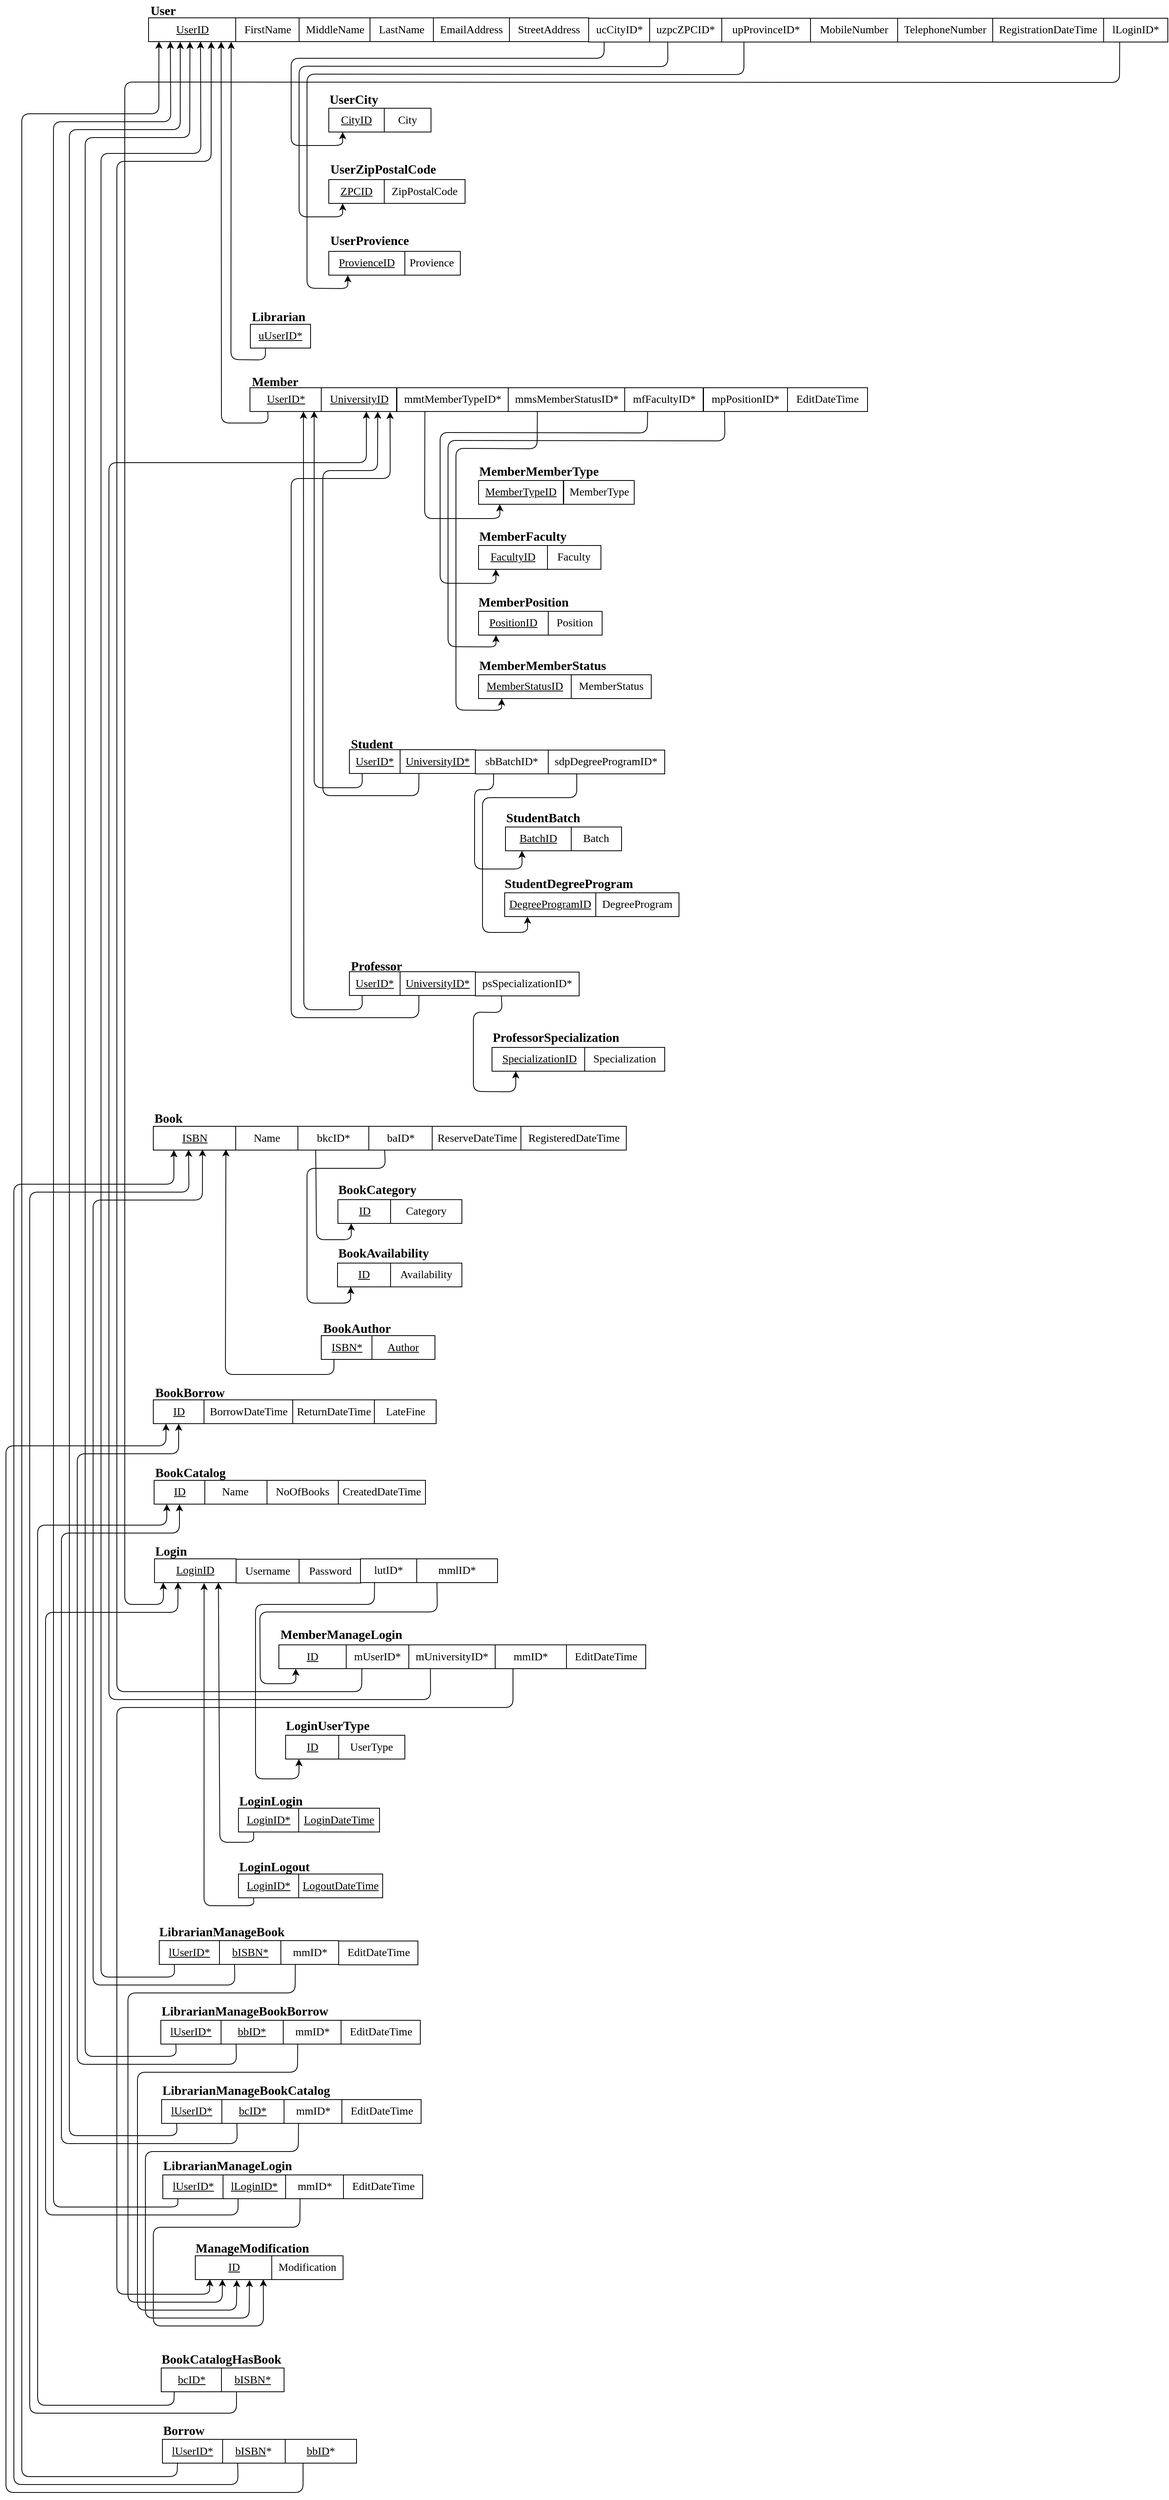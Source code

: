 <mxfile version="12.2.2" type="device" pages="1"><diagram id="SJPYlTRgL_fRr1sSaaFf" name="Page-1"><mxGraphModel dx="-694" dy="835" grid="1" gridSize="10" guides="1" tooltips="1" connect="1" arrows="1" fold="1" page="1" pageScale="1" pageWidth="1500" pageHeight="1600" math="0" shadow="0"><root><mxCell id="0"/><mxCell id="1" parent="0"/><mxCell id="oCSr1ZaQNHkoXHLplKRv-1" value="City" style="rounded=0;whiteSpace=wrap;html=1;fontSize=14;fontFamily=Times New Roman;" parent="1" vertex="1"><mxGeometry x="2014" y="164.5" width="59" height="30" as="geometry"/></mxCell><mxCell id="oCSr1ZaQNHkoXHLplKRv-2" value="&lt;font face=&quot;Times New Roman&quot;&gt;User&lt;/font&gt;" style="text;html=1;resizable=0;points=[];autosize=1;align=left;verticalAlign=top;spacingTop=-4;fontSize=16;fontStyle=1" parent="1" vertex="1"><mxGeometry x="1716.5" y="28.5" width="50" height="20" as="geometry"/></mxCell><mxCell id="oCSr1ZaQNHkoXHLplKRv-3" value="FirstName" style="rounded=0;whiteSpace=wrap;html=1;fontSize=14;fontFamily=Times New Roman;" parent="1" vertex="1"><mxGeometry x="1826.5" y="50.5" width="80" height="30" as="geometry"/></mxCell><mxCell id="oCSr1ZaQNHkoXHLplKRv-4" value="MiddleName" style="rounded=0;whiteSpace=wrap;html=1;fontSize=14;fontFamily=Times New Roman;" parent="1" vertex="1"><mxGeometry x="1906.5" y="50.5" width="90" height="30" as="geometry"/></mxCell><mxCell id="oCSr1ZaQNHkoXHLplKRv-5" value="LastName" style="rounded=0;whiteSpace=wrap;html=1;fontSize=14;fontFamily=Times New Roman;" parent="1" vertex="1"><mxGeometry x="1996" y="50.5" width="80" height="30" as="geometry"/></mxCell><mxCell id="oCSr1ZaQNHkoXHLplKRv-6" value="EmailAddress" style="rounded=0;whiteSpace=wrap;html=1;fontSize=14;fontFamily=Times New Roman;" parent="1" vertex="1"><mxGeometry x="2076" y="50.5" width="96" height="30" as="geometry"/></mxCell><mxCell id="oCSr1ZaQNHkoXHLplKRv-7" value="MobileNumber" style="rounded=0;whiteSpace=wrap;html=1;fontSize=14;fontFamily=Times New Roman;" parent="1" vertex="1"><mxGeometry x="2552" y="51" width="110" height="30" as="geometry"/></mxCell><mxCell id="oCSr1ZaQNHkoXHLplKRv-8" value="UserID" style="rounded=0;whiteSpace=wrap;html=1;fontSize=14;fontFamily=Times New Roman;fontStyle=4" parent="1" vertex="1"><mxGeometry x="1716.5" y="50.5" width="110" height="30" as="geometry"/></mxCell><mxCell id="oCSr1ZaQNHkoXHLplKRv-9" value="TelephoneNumber" style="rounded=0;whiteSpace=wrap;html=1;fontSize=14;fontFamily=Times New Roman;" parent="1" vertex="1"><mxGeometry x="2662" y="51" width="120" height="30" as="geometry"/></mxCell><mxCell id="oCSr1ZaQNHkoXHLplKRv-10" value="StreetAddress" style="rounded=0;whiteSpace=wrap;html=1;fontSize=14;fontFamily=Times New Roman;" parent="1" vertex="1"><mxGeometry x="2172" y="50.5" width="100" height="30" as="geometry"/></mxCell><mxCell id="oCSr1ZaQNHkoXHLplKRv-11" value="ucCityID*" style="rounded=0;whiteSpace=wrap;html=1;fontSize=14;fontFamily=Times New Roman;" parent="1" vertex="1"><mxGeometry x="2272" y="51" width="78" height="30" as="geometry"/></mxCell><mxCell id="oCSr1ZaQNHkoXHLplKRv-12" value="upProvinceID*" style="rounded=0;whiteSpace=wrap;html=1;fontSize=14;fontFamily=Times New Roman;" parent="1" vertex="1"><mxGeometry x="2440" y="51" width="112" height="30" as="geometry"/></mxCell><mxCell id="oCSr1ZaQNHkoXHLplKRv-13" value="uzpcZPCID*" style="rounded=0;whiteSpace=wrap;html=1;fontSize=14;fontFamily=Times New Roman;" parent="1" vertex="1"><mxGeometry x="2349" y="51" width="91" height="30" as="geometry"/></mxCell><mxCell id="oCSr1ZaQNHkoXHLplKRv-14" value="RegistrationDateTime" style="rounded=0;whiteSpace=wrap;html=1;fontSize=14;fontFamily=Times New Roman;" parent="1" vertex="1"><mxGeometry x="2782" y="51" width="140" height="30" as="geometry"/></mxCell><mxCell id="oCSr1ZaQNHkoXHLplKRv-15" value="lLoginID*" style="rounded=0;whiteSpace=wrap;html=1;fontSize=14;fontFamily=Times New Roman;" parent="1" vertex="1"><mxGeometry x="2922" y="51" width="81" height="30" as="geometry"/></mxCell><mxCell id="oCSr1ZaQNHkoXHLplKRv-16" value="&lt;font face=&quot;Times New Roman&quot;&gt;UserCity&lt;/font&gt;" style="text;html=1;resizable=0;points=[];autosize=1;align=left;verticalAlign=top;spacingTop=-4;fontSize=16;fontStyle=1" parent="1" vertex="1"><mxGeometry x="1942.5" y="140.5" width="70" height="20" as="geometry"/></mxCell><mxCell id="oCSr1ZaQNHkoXHLplKRv-17" value="CityID" style="rounded=0;whiteSpace=wrap;html=1;fontSize=14;fontFamily=Times New Roman;fontStyle=4" parent="1" vertex="1"><mxGeometry x="1944" y="164.5" width="70" height="30" as="geometry"/></mxCell><mxCell id="oCSr1ZaQNHkoXHLplKRv-18" value="Provience" style="rounded=0;whiteSpace=wrap;html=1;fontSize=14;fontFamily=Times New Roman;" parent="1" vertex="1"><mxGeometry x="2038" y="345" width="72" height="30" as="geometry"/></mxCell><mxCell id="oCSr1ZaQNHkoXHLplKRv-19" value="&lt;font face=&quot;Times New Roman&quot;&gt;UserProvience&lt;/font&gt;" style="text;html=1;resizable=0;points=[];autosize=1;align=left;verticalAlign=top;spacingTop=-4;fontSize=16;fontStyle=1" parent="1" vertex="1"><mxGeometry x="1944" y="318.5" width="110" height="20" as="geometry"/></mxCell><mxCell id="oCSr1ZaQNHkoXHLplKRv-20" value="ProvienceID" style="rounded=0;whiteSpace=wrap;html=1;fontSize=14;fontFamily=Times New Roman;fontStyle=4" parent="1" vertex="1"><mxGeometry x="1944" y="345" width="96" height="30" as="geometry"/></mxCell><mxCell id="oCSr1ZaQNHkoXHLplKRv-21" value="ZipPostalCode" style="rounded=0;whiteSpace=wrap;html=1;fontSize=14;fontFamily=Times New Roman;" parent="1" vertex="1"><mxGeometry x="2014" y="254.5" width="102" height="30" as="geometry"/></mxCell><mxCell id="oCSr1ZaQNHkoXHLplKRv-22" value="&lt;font face=&quot;Times New Roman&quot;&gt;UserZipPostalCode&lt;/font&gt;" style="text;html=1;resizable=0;points=[];autosize=1;align=left;verticalAlign=top;spacingTop=-4;fontSize=16;fontStyle=1" parent="1" vertex="1"><mxGeometry x="1944" y="228.5" width="140" height="20" as="geometry"/></mxCell><mxCell id="oCSr1ZaQNHkoXHLplKRv-23" value="ZPCID" style="rounded=0;whiteSpace=wrap;html=1;fontSize=14;fontFamily=Times New Roman;fontStyle=4" parent="1" vertex="1"><mxGeometry x="1944" y="254.5" width="70" height="30" as="geometry"/></mxCell><mxCell id="oCSr1ZaQNHkoXHLplKRv-24" value="" style="endArrow=classic;html=1;entryX=0.25;entryY=1;entryDx=0;entryDy=0;exitX=0.25;exitY=1;exitDx=0;exitDy=0;" parent="1" source="oCSr1ZaQNHkoXHLplKRv-11" target="oCSr1ZaQNHkoXHLplKRv-17" edge="1"><mxGeometry width="50" height="50" relative="1" as="geometry"><mxPoint x="2126.5" y="197.5" as="sourcePoint"/><mxPoint x="2176.5" y="147.5" as="targetPoint"/><Array as="points"><mxPoint x="2291.5" y="101.5"/><mxPoint x="1896.5" y="101.5"/><mxPoint x="1896.5" y="211.5"/><mxPoint x="1961.5" y="211.5"/></Array></mxGeometry></mxCell><mxCell id="oCSr1ZaQNHkoXHLplKRv-25" value="" style="endArrow=classic;html=1;entryX=0.25;entryY=1;entryDx=0;entryDy=0;exitX=0.25;exitY=1;exitDx=0;exitDy=0;" parent="1" source="oCSr1ZaQNHkoXHLplKRv-13" target="oCSr1ZaQNHkoXHLplKRv-23" edge="1"><mxGeometry width="50" height="50" relative="1" as="geometry"><mxPoint x="1756.5" y="227.5" as="sourcePoint"/><mxPoint x="1806.5" y="177.5" as="targetPoint"/><Array as="points"><mxPoint x="2372" y="112"/><mxPoint x="1906.5" y="111.5"/><mxPoint x="1906.5" y="301.5"/><mxPoint x="1961.5" y="301.5"/></Array></mxGeometry></mxCell><mxCell id="oCSr1ZaQNHkoXHLplKRv-26" value="" style="endArrow=classic;html=1;entryX=0.25;entryY=1;entryDx=0;entryDy=0;exitX=0.25;exitY=1;exitDx=0;exitDy=0;" parent="1" source="oCSr1ZaQNHkoXHLplKRv-12" target="oCSr1ZaQNHkoXHLplKRv-20" edge="1"><mxGeometry width="50" height="50" relative="1" as="geometry"><mxPoint x="1686.5" y="297.5" as="sourcePoint"/><mxPoint x="1736.5" y="247.5" as="targetPoint"/><Array as="points"><mxPoint x="2468" y="122"/><mxPoint x="1916.5" y="121.5"/><mxPoint x="1916.5" y="391.5"/><mxPoint x="1968" y="392"/></Array></mxGeometry></mxCell><mxCell id="oCSr1ZaQNHkoXHLplKRv-27" value="&lt;font face=&quot;Times New Roman&quot;&gt;Member&lt;/font&gt;" style="text;html=1;resizable=0;points=[];autosize=1;align=left;verticalAlign=top;spacingTop=-4;fontSize=16;fontStyle=1" parent="1" vertex="1"><mxGeometry x="1844.5" y="497" width="70" height="20" as="geometry"/></mxCell><mxCell id="oCSr1ZaQNHkoXHLplKRv-28" value="UniversityID" style="rounded=0;whiteSpace=wrap;html=1;fontSize=14;fontFamily=Times New Roman;fontStyle=4" parent="1" vertex="1"><mxGeometry x="1934.5" y="517" width="95" height="30" as="geometry"/></mxCell><mxCell id="oCSr1ZaQNHkoXHLplKRv-29" value="mfFacultyID*" style="rounded=0;whiteSpace=wrap;html=1;fontSize=14;fontFamily=Times New Roman;" parent="1" vertex="1"><mxGeometry x="2317.5" y="517" width="99" height="30" as="geometry"/></mxCell><mxCell id="oCSr1ZaQNHkoXHLplKRv-30" value="mmtMemberTypeID*" style="rounded=0;whiteSpace=wrap;html=1;fontSize=14;fontFamily=Times New Roman;" parent="1" vertex="1"><mxGeometry x="2030" y="517" width="141" height="30" as="geometry"/></mxCell><mxCell id="oCSr1ZaQNHkoXHLplKRv-31" value="mpPositionID*" style="rounded=0;whiteSpace=wrap;html=1;fontSize=14;fontFamily=Times New Roman;" parent="1" vertex="1"><mxGeometry x="2417" y="517" width="106" height="30" as="geometry"/></mxCell><mxCell id="oCSr1ZaQNHkoXHLplKRv-32" value="mmsMemberStatusID*" style="rounded=0;whiteSpace=wrap;html=1;fontSize=14;fontFamily=Times New Roman;" parent="1" vertex="1"><mxGeometry x="2170.5" y="517" width="147" height="30" as="geometry"/></mxCell><mxCell id="oCSr1ZaQNHkoXHLplKRv-33" value="EditDateTime" style="rounded=0;whiteSpace=wrap;html=1;fontSize=14;fontFamily=Times New Roman;" parent="1" vertex="1"><mxGeometry x="2523" y="517" width="101" height="30" as="geometry"/></mxCell><mxCell id="oCSr1ZaQNHkoXHLplKRv-34" value="UserID*" style="rounded=0;whiteSpace=wrap;html=1;fontSize=14;fontFamily=Times New Roman;fontStyle=4" parent="1" vertex="1"><mxGeometry x="1844.5" y="517" width="90" height="30" as="geometry"/></mxCell><mxCell id="oCSr1ZaQNHkoXHLplKRv-35" value="Faculty" style="rounded=0;whiteSpace=wrap;html=1;fontSize=14;fontFamily=Times New Roman;" parent="1" vertex="1"><mxGeometry x="2218.5" y="716" width="69" height="30" as="geometry"/></mxCell><mxCell id="oCSr1ZaQNHkoXHLplKRv-36" value="Position" style="rounded=0;whiteSpace=wrap;html=1;fontSize=14;fontFamily=Times New Roman;" parent="1" vertex="1"><mxGeometry x="2220" y="799" width="69" height="30" as="geometry"/></mxCell><mxCell id="oCSr1ZaQNHkoXHLplKRv-37" value="MemberStatus" style="rounded=0;whiteSpace=wrap;html=1;fontSize=14;fontFamily=Times New Roman;" parent="1" vertex="1"><mxGeometry x="2250" y="879" width="101" height="30" as="geometry"/></mxCell><mxCell id="oCSr1ZaQNHkoXHLplKRv-38" value="&lt;font face=&quot;Times New Roman&quot;&gt;MemberMemberType&lt;/font&gt;" style="text;html=1;resizable=0;points=[];autosize=1;align=left;verticalAlign=top;spacingTop=-4;fontSize=16;fontStyle=1" parent="1" vertex="1"><mxGeometry x="2131.5" y="609.5" width="160" height="20" as="geometry"/></mxCell><mxCell id="oCSr1ZaQNHkoXHLplKRv-39" value="MemberTypeID" style="rounded=0;whiteSpace=wrap;html=1;fontSize=14;fontFamily=Times New Roman;fontStyle=4" parent="1" vertex="1"><mxGeometry x="2133" y="634" width="107" height="30" as="geometry"/></mxCell><mxCell id="oCSr1ZaQNHkoXHLplKRv-40" value="MemberType" style="rounded=0;whiteSpace=wrap;html=1;fontSize=14;fontFamily=Times New Roman;" parent="1" vertex="1"><mxGeometry x="2240.5" y="634" width="89" height="30" as="geometry"/></mxCell><mxCell id="oCSr1ZaQNHkoXHLplKRv-41" value="&lt;font face=&quot;Times New Roman&quot;&gt;MemberFaculty&lt;/font&gt;" style="text;html=1;resizable=0;points=[];autosize=1;align=left;verticalAlign=top;spacingTop=-4;fontSize=16;fontStyle=1" parent="1" vertex="1"><mxGeometry x="2131.5" y="691.5" width="120" height="20" as="geometry"/></mxCell><mxCell id="oCSr1ZaQNHkoXHLplKRv-42" value="FacultyID" style="rounded=0;whiteSpace=wrap;html=1;fontSize=14;fontFamily=Times New Roman;fontStyle=4" parent="1" vertex="1"><mxGeometry x="2133" y="716" width="87" height="30" as="geometry"/></mxCell><mxCell id="oCSr1ZaQNHkoXHLplKRv-43" value="&lt;font face=&quot;Times New Roman&quot;&gt;MemberPosition&lt;/font&gt;" style="text;html=1;resizable=0;points=[];autosize=1;align=left;verticalAlign=top;spacingTop=-4;fontSize=16;fontStyle=1" parent="1" vertex="1"><mxGeometry x="2131" y="774.5" width="120" height="20" as="geometry"/></mxCell><mxCell id="oCSr1ZaQNHkoXHLplKRv-44" value="PositionID" style="rounded=0;whiteSpace=wrap;html=1;fontSize=14;fontFamily=Times New Roman;fontStyle=4" parent="1" vertex="1"><mxGeometry x="2133" y="799" width="88" height="30" as="geometry"/></mxCell><mxCell id="oCSr1ZaQNHkoXHLplKRv-45" value="&lt;font face=&quot;Times New Roman&quot;&gt;MemberMemberStatus&lt;/font&gt;" style="text;html=1;resizable=0;points=[];autosize=1;align=left;verticalAlign=top;spacingTop=-4;fontSize=16;fontStyle=1" parent="1" vertex="1"><mxGeometry x="2131.5" y="854.5" width="160" height="20" as="geometry"/></mxCell><mxCell id="oCSr1ZaQNHkoXHLplKRv-46" value="MemberStatusID" style="rounded=0;whiteSpace=wrap;html=1;fontSize=14;fontFamily=Times New Roman;fontStyle=4" parent="1" vertex="1"><mxGeometry x="2133" y="879" width="117" height="30" as="geometry"/></mxCell><mxCell id="oCSr1ZaQNHkoXHLplKRv-47" value="" style="endArrow=classic;html=1;entryX=0.25;entryY=1;entryDx=0;entryDy=0;exitX=0.25;exitY=1;exitDx=0;exitDy=0;" parent="1" source="oCSr1ZaQNHkoXHLplKRv-30" target="oCSr1ZaQNHkoXHLplKRv-39" edge="1"><mxGeometry width="50" height="50" relative="1" as="geometry"><mxPoint x="1854.5" y="663" as="sourcePoint"/><mxPoint x="1904.5" y="613" as="targetPoint"/><Array as="points"><mxPoint x="2065" y="682"/><mxPoint x="2160" y="682"/></Array></mxGeometry></mxCell><mxCell id="oCSr1ZaQNHkoXHLplKRv-48" value="" style="endArrow=classic;html=1;entryX=0.25;entryY=1;entryDx=0;entryDy=0;exitX=0.292;exitY=0.991;exitDx=0;exitDy=0;exitPerimeter=0;" parent="1" source="oCSr1ZaQNHkoXHLplKRv-29" target="oCSr1ZaQNHkoXHLplKRv-42" edge="1"><mxGeometry width="50" height="50" relative="1" as="geometry"><mxPoint x="1774.5" y="683" as="sourcePoint"/><mxPoint x="1824.5" y="633" as="targetPoint"/><Array as="points"><mxPoint x="2346" y="574"/><mxPoint x="2084.5" y="573.5"/><mxPoint x="2084.5" y="763.5"/><mxPoint x="2155" y="764"/></Array></mxGeometry></mxCell><mxCell id="oCSr1ZaQNHkoXHLplKRv-49" value="" style="endArrow=classic;html=1;entryX=0.25;entryY=1;entryDx=0;entryDy=0;exitX=0.25;exitY=1;exitDx=0;exitDy=0;" parent="1" source="oCSr1ZaQNHkoXHLplKRv-32" target="oCSr1ZaQNHkoXHLplKRv-46" edge="1"><mxGeometry width="50" height="50" relative="1" as="geometry"><mxPoint x="1784.5" y="893" as="sourcePoint"/><mxPoint x="1834.5" y="843" as="targetPoint"/><Array as="points"><mxPoint x="2207" y="594"/><mxPoint x="2104.5" y="593.5"/><mxPoint x="2104.5" y="923.5"/><mxPoint x="2162" y="924"/></Array></mxGeometry></mxCell><mxCell id="oCSr1ZaQNHkoXHLplKRv-50" value="" style="endArrow=classic;html=1;entryX=0.25;entryY=1;entryDx=0;entryDy=0;exitX=0.25;exitY=1;exitDx=0;exitDy=0;" parent="1" source="oCSr1ZaQNHkoXHLplKRv-31" target="oCSr1ZaQNHkoXHLplKRv-44" edge="1"><mxGeometry width="50" height="50" relative="1" as="geometry"><mxPoint x="1844.5" y="853" as="sourcePoint"/><mxPoint x="1894.5" y="803" as="targetPoint"/><Array as="points"><mxPoint x="2444" y="584"/><mxPoint x="2094.5" y="583.5"/><mxPoint x="2094.5" y="843.5"/><mxPoint x="2155" y="844"/></Array></mxGeometry></mxCell><mxCell id="oCSr1ZaQNHkoXHLplKRv-51" value="&lt;font face=&quot;Times New Roman&quot;&gt;Student&lt;/font&gt;" style="text;html=1;resizable=0;points=[];autosize=1;align=left;verticalAlign=top;spacingTop=-4;fontSize=16;fontStyle=1" parent="1" vertex="1"><mxGeometry x="1970" y="953.5" width="60" height="20" as="geometry"/></mxCell><mxCell id="oCSr1ZaQNHkoXHLplKRv-52" value="UniversityID*" style="rounded=0;whiteSpace=wrap;html=1;fontSize=14;fontFamily=Times New Roman;fontStyle=4" parent="1" vertex="1"><mxGeometry x="2034" y="973.5" width="95" height="30" as="geometry"/></mxCell><mxCell id="oCSr1ZaQNHkoXHLplKRv-53" value="sdpDegreeProgramID*" style="rounded=0;whiteSpace=wrap;html=1;fontSize=14;fontFamily=Times New Roman;" parent="1" vertex="1"><mxGeometry x="2220" y="974" width="148" height="30" as="geometry"/></mxCell><mxCell id="oCSr1ZaQNHkoXHLplKRv-54" value="sbBatchID*" style="rounded=0;whiteSpace=wrap;html=1;fontSize=14;fontFamily=Times New Roman;" parent="1" vertex="1"><mxGeometry x="2129" y="974" width="92" height="30" as="geometry"/></mxCell><mxCell id="oCSr1ZaQNHkoXHLplKRv-55" value="UserID*" style="rounded=0;whiteSpace=wrap;html=1;fontSize=14;fontFamily=Times New Roman;fontStyle=4" parent="1" vertex="1"><mxGeometry x="1970" y="973.5" width="64" height="30" as="geometry"/></mxCell><mxCell id="oCSr1ZaQNHkoXHLplKRv-56" value="&lt;font face=&quot;Times New Roman&quot;&gt;Professor&lt;/font&gt;" style="text;html=1;resizable=0;points=[];autosize=1;align=left;verticalAlign=top;spacingTop=-4;fontSize=16;fontStyle=1" parent="1" vertex="1"><mxGeometry x="1970" y="1233.5" width="80" height="20" as="geometry"/></mxCell><mxCell id="oCSr1ZaQNHkoXHLplKRv-57" value="UniversityID*" style="rounded=0;whiteSpace=wrap;html=1;fontSize=14;fontFamily=Times New Roman;fontStyle=4" parent="1" vertex="1"><mxGeometry x="2034" y="1253.5" width="95" height="30" as="geometry"/></mxCell><mxCell id="oCSr1ZaQNHkoXHLplKRv-58" value="psSpecializationID*" style="rounded=0;whiteSpace=wrap;html=1;fontSize=14;fontFamily=Times New Roman;" parent="1" vertex="1"><mxGeometry x="2129" y="1254" width="131" height="30" as="geometry"/></mxCell><mxCell id="oCSr1ZaQNHkoXHLplKRv-59" value="UserID*" style="rounded=0;whiteSpace=wrap;html=1;fontSize=14;fontFamily=Times New Roman;fontStyle=4" parent="1" vertex="1"><mxGeometry x="1970" y="1253.5" width="64" height="30" as="geometry"/></mxCell><mxCell id="oCSr1ZaQNHkoXHLplKRv-60" value="Batch" style="rounded=0;whiteSpace=wrap;html=1;fontSize=14;fontFamily=Times New Roman;" parent="1" vertex="1"><mxGeometry x="2248.5" y="1071" width="65" height="30" as="geometry"/></mxCell><mxCell id="oCSr1ZaQNHkoXHLplKRv-61" value="&lt;font face=&quot;Times New Roman&quot;&gt;StudentBatch&lt;/font&gt;" style="text;html=1;resizable=0;points=[];autosize=1;align=left;verticalAlign=top;spacingTop=-4;fontSize=16;fontStyle=1" parent="1" vertex="1"><mxGeometry x="2165.5" y="1046.5" width="100" height="20" as="geometry"/></mxCell><mxCell id="oCSr1ZaQNHkoXHLplKRv-62" value="BatchID" style="rounded=0;whiteSpace=wrap;html=1;fontSize=14;fontFamily=Times New Roman;fontStyle=4" parent="1" vertex="1"><mxGeometry x="2167" y="1071" width="83" height="30" as="geometry"/></mxCell><mxCell id="oCSr1ZaQNHkoXHLplKRv-63" value="DegreeProgram" style="rounded=0;whiteSpace=wrap;html=1;fontSize=14;fontFamily=Times New Roman;" parent="1" vertex="1"><mxGeometry x="2281" y="1154" width="105" height="30" as="geometry"/></mxCell><mxCell id="oCSr1ZaQNHkoXHLplKRv-64" value="&lt;font face=&quot;Times New Roman&quot;&gt;StudentDegreeProgram&lt;/font&gt;" style="text;html=1;resizable=0;points=[];autosize=1;align=left;verticalAlign=top;spacingTop=-4;fontSize=16;fontStyle=1" parent="1" vertex="1"><mxGeometry x="2164" y="1129.5" width="170" height="20" as="geometry"/></mxCell><mxCell id="oCSr1ZaQNHkoXHLplKRv-65" value="DegreeProgramID" style="rounded=0;whiteSpace=wrap;html=1;fontSize=14;fontFamily=Times New Roman;fontStyle=4" parent="1" vertex="1"><mxGeometry x="2166" y="1154" width="115" height="30" as="geometry"/></mxCell><mxCell id="oCSr1ZaQNHkoXHLplKRv-66" value="" style="endArrow=classic;html=1;entryX=0.25;entryY=1;entryDx=0;entryDy=0;exitX=0.25;exitY=1;exitDx=0;exitDy=0;" parent="1" source="oCSr1ZaQNHkoXHLplKRv-54" target="oCSr1ZaQNHkoXHLplKRv-62" edge="1"><mxGeometry width="50" height="50" relative="1" as="geometry"><mxPoint x="1794.5" y="1064" as="sourcePoint"/><mxPoint x="1844.5" y="1014" as="targetPoint"/><Array as="points"><mxPoint x="2152" y="1024"/><mxPoint x="2128" y="1024"/><mxPoint x="2128" y="1124"/><mxPoint x="2188" y="1124"/></Array></mxGeometry></mxCell><mxCell id="oCSr1ZaQNHkoXHLplKRv-67" value="" style="endArrow=classic;html=1;entryX=0.25;entryY=1;entryDx=0;entryDy=0;exitX=0.25;exitY=1;exitDx=0;exitDy=0;" parent="1" source="oCSr1ZaQNHkoXHLplKRv-53" target="oCSr1ZaQNHkoXHLplKRv-65" edge="1"><mxGeometry width="50" height="50" relative="1" as="geometry"><mxPoint x="1844.5" y="1194" as="sourcePoint"/><mxPoint x="1894.5" y="1144" as="targetPoint"/><Array as="points"><mxPoint x="2257" y="1034"/><mxPoint x="2138" y="1034"/><mxPoint x="2138" y="1204"/><mxPoint x="2195" y="1204"/></Array></mxGeometry></mxCell><mxCell id="oCSr1ZaQNHkoXHLplKRv-68" value="&lt;font face=&quot;Times New Roman&quot;&gt;ProfessorSpecialization&lt;/font&gt;" style="text;html=1;resizable=0;points=[];autosize=1;align=left;verticalAlign=top;spacingTop=-4;fontSize=16;fontStyle=1" parent="1" vertex="1"><mxGeometry x="2148.5" y="1323.5" width="170" height="20" as="geometry"/></mxCell><mxCell id="oCSr1ZaQNHkoXHLplKRv-69" value="SpecializationID" style="rounded=0;whiteSpace=wrap;html=1;fontSize=14;fontFamily=Times New Roman;fontStyle=4" parent="1" vertex="1"><mxGeometry x="2150" y="1349" width="120" height="30" as="geometry"/></mxCell><mxCell id="oCSr1ZaQNHkoXHLplKRv-70" value="Specialization" style="rounded=0;whiteSpace=wrap;html=1;fontSize=14;fontFamily=Times New Roman;" parent="1" vertex="1"><mxGeometry x="2267" y="1349" width="101" height="30" as="geometry"/></mxCell><mxCell id="oCSr1ZaQNHkoXHLplKRv-71" value="" style="endArrow=classic;html=1;entryX=0.25;entryY=1;entryDx=0;entryDy=0;exitX=0.25;exitY=1;exitDx=0;exitDy=0;" parent="1" source="oCSr1ZaQNHkoXHLplKRv-58" target="oCSr1ZaQNHkoXHLplKRv-69" edge="1"><mxGeometry width="50" height="50" relative="1" as="geometry"><mxPoint x="1834.5" y="1444" as="sourcePoint"/><mxPoint x="1884.5" y="1394" as="targetPoint"/><Array as="points"><mxPoint x="2163" y="1305"/><mxPoint x="2126.5" y="1304.5"/><mxPoint x="2126.5" y="1404.5"/><mxPoint x="2180" y="1405"/></Array></mxGeometry></mxCell><mxCell id="oCSr1ZaQNHkoXHLplKRv-79" value="UserType" style="rounded=0;whiteSpace=wrap;html=1;fontSize=14;fontFamily=Times New Roman;" parent="1" vertex="1"><mxGeometry x="1956" y="2216.5" width="84" height="30" as="geometry"/></mxCell><mxCell id="oCSr1ZaQNHkoXHLplKRv-80" value="&lt;font face=&quot;Times New Roman&quot;&gt;LoginUserType&lt;/font&gt;" style="text;html=1;resizable=0;points=[];autosize=1;align=left;verticalAlign=top;spacingTop=-4;fontSize=16;fontStyle=1" parent="1" vertex="1"><mxGeometry x="1888" y="2191.5" width="120" height="20" as="geometry"/></mxCell><mxCell id="oCSr1ZaQNHkoXHLplKRv-81" value="ID" style="rounded=0;whiteSpace=wrap;html=1;fontSize=14;fontFamily=Times New Roman;fontStyle=4" parent="1" vertex="1"><mxGeometry x="1889.5" y="2216.5" width="67" height="30" as="geometry"/></mxCell><mxCell id="oCSr1ZaQNHkoXHLplKRv-82" value="" style="endArrow=classic;html=1;entryX=0.25;entryY=1;entryDx=0;entryDy=0;exitX=0.25;exitY=1;exitDx=0;exitDy=0;" parent="1" source="oCSr1ZaQNHkoXHLplKRv-132" target="oCSr1ZaQNHkoXHLplKRv-81" edge="1"><mxGeometry width="50" height="50" relative="1" as="geometry"><mxPoint x="1973.25" y="2207" as="sourcePoint"/><mxPoint x="1646.5" y="2245" as="targetPoint"/><Array as="points"><mxPoint x="2001.5" y="2051.5"/><mxPoint x="1851.5" y="2051.5"/><mxPoint x="1851.5" y="2271.5"/><mxPoint x="1906.5" y="2271.5"/></Array></mxGeometry></mxCell><mxCell id="oCSr1ZaQNHkoXHLplKRv-83" value="&lt;font face=&quot;Times New Roman&quot;&gt;LibrarianManageBook&lt;/font&gt;" style="text;html=1;resizable=0;points=[];autosize=1;align=left;verticalAlign=top;spacingTop=-4;fontSize=16;fontStyle=1" parent="1" vertex="1"><mxGeometry x="1727.5" y="2451.5" width="160" height="20" as="geometry"/></mxCell><mxCell id="oCSr1ZaQNHkoXHLplKRv-84" value="&lt;u&gt;bISBN*&lt;/u&gt;" style="rounded=0;whiteSpace=wrap;html=1;fontSize=14;fontFamily=Times New Roman;" parent="1" vertex="1"><mxGeometry x="1805" y="2475.5" width="80" height="30" as="geometry"/></mxCell><mxCell id="oCSr1ZaQNHkoXHLplKRv-85" value="lUserID*" style="rounded=0;whiteSpace=wrap;html=1;fontSize=14;fontFamily=Times New Roman;fontStyle=4" parent="1" vertex="1"><mxGeometry x="1730" y="2475.5" width="76" height="30" as="geometry"/></mxCell><mxCell id="oCSr1ZaQNHkoXHLplKRv-86" value="EditDateTime" style="rounded=0;whiteSpace=wrap;html=1;fontSize=14;fontFamily=Times New Roman;" parent="1" vertex="1"><mxGeometry x="1956.5" y="2476" width="100" height="30" as="geometry"/></mxCell><mxCell id="oCSr1ZaQNHkoXHLplKRv-87" value="&lt;font face=&quot;Times New Roman&quot;&gt;LibrarianManageBookBorrow&lt;/font&gt;" style="text;html=1;resizable=0;points=[];autosize=1;align=left;verticalAlign=top;spacingTop=-4;fontSize=16;fontStyle=1" parent="1" vertex="1"><mxGeometry x="1730.5" y="2552" width="210" height="20" as="geometry"/></mxCell><mxCell id="oCSr1ZaQNHkoXHLplKRv-88" value="&lt;u&gt;bbID*&lt;/u&gt;" style="rounded=0;whiteSpace=wrap;html=1;fontSize=14;fontFamily=Times New Roman;" parent="1" vertex="1"><mxGeometry x="1807" y="2576" width="80" height="30" as="geometry"/></mxCell><mxCell id="oCSr1ZaQNHkoXHLplKRv-89" value="lUserID*" style="rounded=0;whiteSpace=wrap;html=1;fontSize=14;fontFamily=Times New Roman;fontStyle=4" parent="1" vertex="1"><mxGeometry x="1732" y="2576" width="76" height="30" as="geometry"/></mxCell><mxCell id="oCSr1ZaQNHkoXHLplKRv-90" value="EditDateTime" style="rounded=0;whiteSpace=wrap;html=1;fontSize=14;fontFamily=Times New Roman;" parent="1" vertex="1"><mxGeometry x="1959.5" y="2576" width="100" height="30" as="geometry"/></mxCell><mxCell id="oCSr1ZaQNHkoXHLplKRv-91" value="&lt;font face=&quot;Times New Roman&quot;&gt;LibrarianManageBookCatalog&lt;/font&gt;" style="text;html=1;resizable=0;points=[];autosize=1;align=left;verticalAlign=top;spacingTop=-4;fontSize=16;fontStyle=1" parent="1" vertex="1"><mxGeometry x="1731.5" y="2652" width="210" height="20" as="geometry"/></mxCell><mxCell id="oCSr1ZaQNHkoXHLplKRv-92" value="&lt;u&gt;bcID*&lt;/u&gt;" style="rounded=0;whiteSpace=wrap;html=1;fontSize=14;fontFamily=Times New Roman;" parent="1" vertex="1"><mxGeometry x="1808" y="2676" width="80" height="30" as="geometry"/></mxCell><mxCell id="oCSr1ZaQNHkoXHLplKRv-93" value="lUserID*" style="rounded=0;whiteSpace=wrap;html=1;fontSize=14;fontFamily=Times New Roman;fontStyle=4" parent="1" vertex="1"><mxGeometry x="1733" y="2676" width="76" height="30" as="geometry"/></mxCell><mxCell id="oCSr1ZaQNHkoXHLplKRv-94" value="EditDateTime" style="rounded=0;whiteSpace=wrap;html=1;fontSize=14;fontFamily=Times New Roman;" parent="1" vertex="1"><mxGeometry x="1960.5" y="2676" width="100" height="30" as="geometry"/></mxCell><mxCell id="oCSr1ZaQNHkoXHLplKRv-95" value="&lt;font face=&quot;Times New Roman&quot;&gt;LibrarianManageLogin&lt;/font&gt;" style="text;html=1;resizable=0;points=[];autosize=1;align=left;verticalAlign=top;spacingTop=-4;fontSize=16;fontStyle=1" parent="1" vertex="1"><mxGeometry x="1733" y="2747" width="160" height="20" as="geometry"/></mxCell><mxCell id="oCSr1ZaQNHkoXHLplKRv-96" value="&lt;u&gt;lLoginID*&lt;/u&gt;" style="rounded=0;whiteSpace=wrap;html=1;fontSize=14;fontFamily=Times New Roman;" parent="1" vertex="1"><mxGeometry x="1809.5" y="2771" width="80" height="30" as="geometry"/></mxCell><mxCell id="oCSr1ZaQNHkoXHLplKRv-97" value="lUserID*" style="rounded=0;whiteSpace=wrap;html=1;fontSize=14;fontFamily=Times New Roman;fontStyle=4" parent="1" vertex="1"><mxGeometry x="1734.5" y="2771" width="76" height="30" as="geometry"/></mxCell><mxCell id="oCSr1ZaQNHkoXHLplKRv-98" value="mmID*" style="rounded=0;whiteSpace=wrap;html=1;fontSize=14;fontFamily=Times New Roman;" parent="1" vertex="1"><mxGeometry x="1889.5" y="2771" width="73" height="30" as="geometry"/></mxCell><mxCell id="oCSr1ZaQNHkoXHLplKRv-99" value="EditDateTime" style="rounded=0;whiteSpace=wrap;html=1;fontSize=14;fontFamily=Times New Roman;" parent="1" vertex="1"><mxGeometry x="1962.5" y="2771" width="100" height="30" as="geometry"/></mxCell><mxCell id="oCSr1ZaQNHkoXHLplKRv-100" value="&lt;font face=&quot;Times New Roman&quot;&gt;ManageModification&lt;/font&gt;" style="text;html=1;resizable=0;points=[];autosize=1;align=left;verticalAlign=top;spacingTop=-4;fontSize=16;fontStyle=1" parent="1" vertex="1"><mxGeometry x="1774" y="2851" width="150" height="20" as="geometry"/></mxCell><mxCell id="oCSr1ZaQNHkoXHLplKRv-101" value="ID" style="rounded=0;whiteSpace=wrap;html=1;fontSize=14;fontFamily=Times New Roman;fontStyle=4" parent="1" vertex="1"><mxGeometry x="1775.5" y="2873" width="97" height="30" as="geometry"/></mxCell><mxCell id="oCSr1ZaQNHkoXHLplKRv-102" value="Modification" style="rounded=0;whiteSpace=wrap;html=1;fontSize=14;fontFamily=Times New Roman;" parent="1" vertex="1"><mxGeometry x="1872" y="2873" width="90" height="30" as="geometry"/></mxCell><mxCell id="oCSr1ZaQNHkoXHLplKRv-103" value="mmID*" style="rounded=0;whiteSpace=wrap;html=1;fontSize=14;fontFamily=Times New Roman;" parent="1" vertex="1"><mxGeometry x="1887.5" y="2676" width="73" height="30" as="geometry"/></mxCell><mxCell id="oCSr1ZaQNHkoXHLplKRv-104" value="mmID*" style="rounded=0;whiteSpace=wrap;html=1;fontSize=14;fontFamily=Times New Roman;" parent="1" vertex="1"><mxGeometry x="1886.5" y="2576" width="73" height="30" as="geometry"/></mxCell><mxCell id="oCSr1ZaQNHkoXHLplKRv-105" value="mmID*" style="rounded=0;whiteSpace=wrap;html=1;fontSize=14;fontFamily=Times New Roman;" parent="1" vertex="1"><mxGeometry x="1883.5" y="2475.5" width="73" height="30" as="geometry"/></mxCell><mxCell id="oCSr1ZaQNHkoXHLplKRv-106" value="" style="endArrow=classic;html=1;exitX=0.25;exitY=1;exitDx=0;exitDy=0;entryX=0.885;entryY=0.987;entryDx=0;entryDy=0;entryPerimeter=0;" parent="1" source="oCSr1ZaQNHkoXHLplKRv-98" target="oCSr1ZaQNHkoXHLplKRv-101" edge="1"><mxGeometry width="50" height="50" relative="1" as="geometry"><mxPoint x="1622.5" y="2901" as="sourcePoint"/><mxPoint x="1859.5" y="2911" as="targetPoint"/><Array as="points"><mxPoint x="1907.5" y="2837"/><mxPoint x="1722.5" y="2837"/><mxPoint x="1722.5" y="2961.5"/><mxPoint x="1861.5" y="2961.5"/></Array></mxGeometry></mxCell><mxCell id="oCSr1ZaQNHkoXHLplKRv-107" value="" style="endArrow=classic;html=1;exitX=0.25;exitY=1;exitDx=0;exitDy=0;entryX=0.705;entryY=1.015;entryDx=0;entryDy=0;entryPerimeter=0;" parent="1" source="oCSr1ZaQNHkoXHLplKRv-103" target="oCSr1ZaQNHkoXHLplKRv-101" edge="1"><mxGeometry width="50" height="50" relative="1" as="geometry"><mxPoint x="1652.5" y="2921" as="sourcePoint"/><mxPoint x="1832.5" y="2904" as="targetPoint"/><Array as="points"><mxPoint x="1905.5" y="2741.5"/><mxPoint x="1712.5" y="2741.5"/><mxPoint x="1712.5" y="2951.5"/><mxPoint x="1843.5" y="2951.5"/></Array></mxGeometry></mxCell><mxCell id="oCSr1ZaQNHkoXHLplKRv-108" value="" style="endArrow=classic;html=1;entryX=0.539;entryY=1.015;entryDx=0;entryDy=0;exitX=0.25;exitY=1;exitDx=0;exitDy=0;entryPerimeter=0;" parent="1" source="oCSr1ZaQNHkoXHLplKRv-104" target="oCSr1ZaQNHkoXHLplKRv-101" edge="1"><mxGeometry width="50" height="50" relative="1" as="geometry"><mxPoint x="1662.5" y="2921" as="sourcePoint"/><mxPoint x="1712.5" y="2871" as="targetPoint"/><Array as="points"><mxPoint x="1904.5" y="2641.5"/><mxPoint x="1702.5" y="2641.5"/><mxPoint x="1702.5" y="2941.5"/><mxPoint x="1827.5" y="2941.5"/></Array></mxGeometry></mxCell><mxCell id="oCSr1ZaQNHkoXHLplKRv-109" value="" style="endArrow=classic;html=1;entryX=0.353;entryY=0.987;entryDx=0;entryDy=0;entryPerimeter=0;exitX=0.25;exitY=1;exitDx=0;exitDy=0;" parent="1" source="oCSr1ZaQNHkoXHLplKRv-105" target="oCSr1ZaQNHkoXHLplKRv-101" edge="1"><mxGeometry width="50" height="50" relative="1" as="geometry"><mxPoint x="1946.796" y="2525.5" as="sourcePoint"/><mxPoint x="1650.5" y="2865.5" as="targetPoint"/><Array as="points"><mxPoint x="1901.5" y="2541.5"/><mxPoint x="1690.5" y="2541.5"/><mxPoint x="1690.5" y="2931.5"/><mxPoint x="1809.5" y="2931.5"/></Array></mxGeometry></mxCell><mxCell id="oCSr1ZaQNHkoXHLplKRv-110" value="&lt;font face=&quot;Times New Roman&quot;&gt;Book&lt;/font&gt;" style="text;html=1;resizable=0;points=[];autosize=1;align=left;verticalAlign=top;spacingTop=-4;fontSize=16;fontStyle=1" parent="1" vertex="1"><mxGeometry x="1722" y="1426" width="50" height="20" as="geometry"/></mxCell><mxCell id="oCSr1ZaQNHkoXHLplKRv-111" value="Name" style="rounded=0;whiteSpace=wrap;html=1;fontSize=14;fontFamily=Times New Roman;" parent="1" vertex="1"><mxGeometry x="1826" y="1448.5" width="80" height="30" as="geometry"/></mxCell><mxCell id="oCSr1ZaQNHkoXHLplKRv-112" value="bkcID*" style="rounded=0;whiteSpace=wrap;html=1;fontSize=14;fontFamily=Times New Roman;" parent="1" vertex="1"><mxGeometry x="1905" y="1448.5" width="90" height="30" as="geometry"/></mxCell><mxCell id="oCSr1ZaQNHkoXHLplKRv-113" value="baID*" style="rounded=0;whiteSpace=wrap;html=1;fontSize=14;fontFamily=Times New Roman;" parent="1" vertex="1"><mxGeometry x="1994.5" y="1448.5" width="80" height="30" as="geometry"/></mxCell><mxCell id="oCSr1ZaQNHkoXHLplKRv-114" value="ReserveDateTime" style="rounded=0;whiteSpace=wrap;html=1;fontSize=14;fontFamily=Times New Roman;" parent="1" vertex="1"><mxGeometry x="2074.5" y="1448.5" width="113" height="30" as="geometry"/></mxCell><mxCell id="oCSr1ZaQNHkoXHLplKRv-115" value="ISBN" style="rounded=0;whiteSpace=wrap;html=1;fontSize=14;fontFamily=Times New Roman;fontStyle=4" parent="1" vertex="1"><mxGeometry x="1722.5" y="1448.5" width="104" height="30" as="geometry"/></mxCell><mxCell id="oCSr1ZaQNHkoXHLplKRv-116" value="RegisteredDateTime" style="rounded=0;whiteSpace=wrap;html=1;fontSize=14;fontFamily=Times New Roman;" parent="1" vertex="1"><mxGeometry x="2186.5" y="1448.5" width="133" height="30" as="geometry"/></mxCell><mxCell id="oCSr1ZaQNHkoXHLplKRv-117" value="&lt;font face=&quot;Times New Roman&quot;&gt;BookCategory&lt;/font&gt;" style="text;html=1;resizable=0;points=[];autosize=1;align=left;verticalAlign=top;spacingTop=-4;fontSize=16;fontStyle=1" parent="1" vertex="1"><mxGeometry x="1954" y="1516" width="110" height="20" as="geometry"/></mxCell><mxCell id="oCSr1ZaQNHkoXHLplKRv-118" value="ID" style="rounded=0;whiteSpace=wrap;html=1;fontSize=14;fontFamily=Times New Roman;fontStyle=4" parent="1" vertex="1"><mxGeometry x="1955.5" y="1541" width="67" height="30" as="geometry"/></mxCell><mxCell id="oCSr1ZaQNHkoXHLplKRv-119" value="Category" style="rounded=0;whiteSpace=wrap;html=1;fontSize=14;fontFamily=Times New Roman;" parent="1" vertex="1"><mxGeometry x="2022" y="1541" width="90" height="30" as="geometry"/></mxCell><mxCell id="oCSr1ZaQNHkoXHLplKRv-120" value="Availability" style="rounded=0;whiteSpace=wrap;html=1;fontSize=14;fontFamily=Times New Roman;" parent="1" vertex="1"><mxGeometry x="2022" y="1621" width="90" height="30" as="geometry"/></mxCell><mxCell id="oCSr1ZaQNHkoXHLplKRv-121" value="&lt;font face=&quot;Times New Roman&quot;&gt;BookAvailability&lt;/font&gt;" style="text;html=1;resizable=0;points=[];autosize=1;align=left;verticalAlign=top;spacingTop=-4;fontSize=16;fontStyle=1" parent="1" vertex="1"><mxGeometry x="1953.5" y="1596" width="130" height="20" as="geometry"/></mxCell><mxCell id="oCSr1ZaQNHkoXHLplKRv-122" value="ID" style="rounded=0;whiteSpace=wrap;html=1;fontSize=14;fontFamily=Times New Roman;fontStyle=4" parent="1" vertex="1"><mxGeometry x="1955" y="1621" width="67" height="30" as="geometry"/></mxCell><mxCell id="oCSr1ZaQNHkoXHLplKRv-123" value="" style="endArrow=classic;html=1;entryX=0.25;entryY=1;entryDx=0;entryDy=0;exitX=0.25;exitY=1;exitDx=0;exitDy=0;" parent="1" source="oCSr1ZaQNHkoXHLplKRv-112" target="oCSr1ZaQNHkoXHLplKRv-118" edge="1"><mxGeometry width="50" height="50" relative="1" as="geometry"><mxPoint x="1969.5" y="1477" as="sourcePoint"/><mxPoint x="1782.5" y="1554.5" as="targetPoint"/><Array as="points"><mxPoint x="1928.5" y="1591.5"/><mxPoint x="1972.5" y="1591.5"/></Array></mxGeometry></mxCell><mxCell id="oCSr1ZaQNHkoXHLplKRv-124" value="" style="endArrow=classic;html=1;entryX=0.25;entryY=1;entryDx=0;entryDy=0;exitX=0.25;exitY=1;exitDx=0;exitDy=0;" parent="1" source="oCSr1ZaQNHkoXHLplKRv-113" target="oCSr1ZaQNHkoXHLplKRv-122" edge="1"><mxGeometry width="50" height="50" relative="1" as="geometry"><mxPoint x="1682.5" y="1666" as="sourcePoint"/><mxPoint x="1732.5" y="1616" as="targetPoint"/><Array as="points"><mxPoint x="2015.5" y="1501.5"/><mxPoint x="1916.5" y="1501.5"/><mxPoint x="1916.5" y="1671.5"/><mxPoint x="1971.5" y="1671.5"/></Array></mxGeometry></mxCell><mxCell id="oCSr1ZaQNHkoXHLplKRv-127" value="" style="endArrow=classic;html=1;exitX=0.25;exitY=1;exitDx=0;exitDy=0;entryX=0.19;entryY=0.987;entryDx=0;entryDy=0;entryPerimeter=0;" parent="1" source="oCSr1ZaQNHkoXHLplKRv-139" target="oCSr1ZaQNHkoXHLplKRv-101" edge="1"><mxGeometry width="50" height="50" relative="1" as="geometry"><mxPoint x="1257.5" y="2010" as="sourcePoint"/><mxPoint x="946" y="2594" as="targetPoint"/><Array as="points"><mxPoint x="2176.5" y="2181.5"/><mxPoint x="1676.5" y="2181.5"/><mxPoint x="1676.5" y="2921.5"/><mxPoint x="1793.5" y="2921.5"/></Array></mxGeometry></mxCell><mxCell id="oCSr1ZaQNHkoXHLplKRv-128" value="&lt;font face=&quot;Times New Roman&quot;&gt;Login&lt;/font&gt;" style="text;html=1;resizable=0;points=[];autosize=1;align=left;verticalAlign=top;spacingTop=-4;fontSize=16;fontStyle=1" parent="1" vertex="1"><mxGeometry x="1722.5" y="1971.5" width="50" height="20" as="geometry"/></mxCell><mxCell id="oCSr1ZaQNHkoXHLplKRv-129" value="Username" style="rounded=0;whiteSpace=wrap;html=1;fontSize=14;fontFamily=Times New Roman;" parent="1" vertex="1"><mxGeometry x="1827" y="1994.5" width="80" height="30" as="geometry"/></mxCell><mxCell id="oCSr1ZaQNHkoXHLplKRv-130" value="Password" style="rounded=0;whiteSpace=wrap;html=1;fontSize=14;fontFamily=Times New Roman;" parent="1" vertex="1"><mxGeometry x="1906.5" y="1994.5" width="78" height="30" as="geometry"/></mxCell><mxCell id="oCSr1ZaQNHkoXHLplKRv-131" value="LoginID" style="rounded=0;whiteSpace=wrap;html=1;fontSize=14;fontFamily=Times New Roman;fontStyle=4" parent="1" vertex="1"><mxGeometry x="1724" y="1994" width="103" height="30" as="geometry"/></mxCell><mxCell id="oCSr1ZaQNHkoXHLplKRv-132" value="lutID*" style="rounded=0;whiteSpace=wrap;html=1;fontSize=14;fontFamily=Times New Roman;" parent="1" vertex="1"><mxGeometry x="1984" y="1994" width="71" height="30" as="geometry"/></mxCell><mxCell id="oCSr1ZaQNHkoXHLplKRv-133" value="mmlID*" style="rounded=0;whiteSpace=wrap;html=1;fontSize=14;fontFamily=Times New Roman;" parent="1" vertex="1"><mxGeometry x="2055" y="1994" width="102" height="30" as="geometry"/></mxCell><mxCell id="oCSr1ZaQNHkoXHLplKRv-134" value="mUserID*" style="rounded=0;whiteSpace=wrap;html=1;fontSize=14;fontFamily=Times New Roman;" parent="1" vertex="1"><mxGeometry x="1966" y="2102.5" width="79" height="30" as="geometry"/></mxCell><mxCell id="oCSr1ZaQNHkoXHLplKRv-135" value="mUniversityID*" style="rounded=0;whiteSpace=wrap;html=1;fontSize=14;fontFamily=Times New Roman;" parent="1" vertex="1"><mxGeometry x="2045" y="2102.5" width="109" height="30" as="geometry"/></mxCell><mxCell id="oCSr1ZaQNHkoXHLplKRv-136" value="&lt;font face=&quot;Times New Roman&quot;&gt;MemberManageLogin&lt;/font&gt;" style="text;html=1;resizable=0;points=[];autosize=1;align=left;verticalAlign=top;spacingTop=-4;fontSize=16;fontStyle=1" parent="1" vertex="1"><mxGeometry x="1881" y="2077" width="160" height="20" as="geometry"/></mxCell><mxCell id="oCSr1ZaQNHkoXHLplKRv-137" value="ID" style="rounded=0;whiteSpace=wrap;html=1;fontSize=14;fontFamily=Times New Roman;fontStyle=4" parent="1" vertex="1"><mxGeometry x="1881" y="2102.5" width="85" height="30" as="geometry"/></mxCell><mxCell id="oCSr1ZaQNHkoXHLplKRv-138" value="" style="endArrow=classic;html=1;exitX=0.25;exitY=1;exitDx=0;exitDy=0;entryX=0.25;entryY=1;entryDx=0;entryDy=0;" parent="1" source="oCSr1ZaQNHkoXHLplKRv-133" target="oCSr1ZaQNHkoXHLplKRv-137" edge="1"><mxGeometry width="50" height="50" relative="1" as="geometry"><mxPoint x="1696" y="2158" as="sourcePoint"/><mxPoint x="1781" y="2140.5" as="targetPoint"/><Array as="points"><mxPoint x="2081" y="2061"/><mxPoint x="1857" y="2061"/><mxPoint x="1857.5" y="2151.5"/><mxPoint x="1902.5" y="2151.5"/></Array></mxGeometry></mxCell><mxCell id="oCSr1ZaQNHkoXHLplKRv-139" value="mmID*" style="rounded=0;whiteSpace=wrap;html=1;fontSize=14;fontFamily=Times New Roman;" parent="1" vertex="1"><mxGeometry x="2154" y="2102.5" width="90" height="30" as="geometry"/></mxCell><mxCell id="oCSr1ZaQNHkoXHLplKRv-140" value="EditDateTime" style="rounded=0;whiteSpace=wrap;html=1;fontSize=14;fontFamily=Times New Roman;" parent="1" vertex="1"><mxGeometry x="2244" y="2102.5" width="100" height="30" as="geometry"/></mxCell><mxCell id="oCSr1ZaQNHkoXHLplKRv-141" value="&lt;font face=&quot;Times New Roman&quot;&gt;Librarian&lt;/font&gt;" style="text;html=1;resizable=0;points=[];autosize=1;align=left;verticalAlign=top;spacingTop=-4;fontSize=16;fontStyle=1" parent="1" vertex="1"><mxGeometry x="1844.5" y="414.5" width="70" height="20" as="geometry"/></mxCell><mxCell id="oCSr1ZaQNHkoXHLplKRv-142" value="uUserID*" style="rounded=0;whiteSpace=wrap;html=1;fontSize=14;fontFamily=Times New Roman;fontStyle=4" parent="1" vertex="1"><mxGeometry x="1845" y="437" width="76" height="30" as="geometry"/></mxCell><mxCell id="oCSr1ZaQNHkoXHLplKRv-145" value="&lt;font face=&quot;Times New Roman&quot;&gt;BookCatalogHasBook&lt;/font&gt;" style="text;html=1;resizable=0;points=[];autosize=1;align=left;verticalAlign=top;spacingTop=-4;fontSize=16;fontStyle=1" parent="1" vertex="1"><mxGeometry x="1731" y="2990.5" width="160" height="20" as="geometry"/></mxCell><mxCell id="oCSr1ZaQNHkoXHLplKRv-146" value="&lt;u&gt;bISBN*&lt;/u&gt;" style="rounded=0;whiteSpace=wrap;html=1;fontSize=14;fontFamily=Times New Roman;" parent="1" vertex="1"><mxGeometry x="1807.5" y="3014.5" width="80" height="30" as="geometry"/></mxCell><mxCell id="oCSr1ZaQNHkoXHLplKRv-147" value="bcID*" style="rounded=0;whiteSpace=wrap;html=1;fontSize=14;fontFamily=Times New Roman;fontStyle=4" parent="1" vertex="1"><mxGeometry x="1732.5" y="3014.5" width="76" height="30" as="geometry"/></mxCell><mxCell id="oCSr1ZaQNHkoXHLplKRv-148" value="&lt;font face=&quot;Times New Roman&quot;&gt;Borrow&lt;/font&gt;" style="text;html=1;resizable=0;points=[];autosize=1;align=left;verticalAlign=top;spacingTop=-4;fontSize=16;fontStyle=1" parent="1" vertex="1"><mxGeometry x="1732.5" y="3080.5" width="60" height="20" as="geometry"/></mxCell><mxCell id="oCSr1ZaQNHkoXHLplKRv-149" value="&lt;u&gt;bISBN&lt;/u&gt;*" style="rounded=0;whiteSpace=wrap;html=1;fontSize=14;fontFamily=Times New Roman;" parent="1" vertex="1"><mxGeometry x="1809" y="3104.5" width="80" height="30" as="geometry"/></mxCell><mxCell id="oCSr1ZaQNHkoXHLplKRv-150" value="lUserID*" style="rounded=0;whiteSpace=wrap;html=1;fontSize=14;fontFamily=Times New Roman;fontStyle=4" parent="1" vertex="1"><mxGeometry x="1734" y="3104.5" width="76" height="30" as="geometry"/></mxCell><mxCell id="oCSr1ZaQNHkoXHLplKRv-151" value="&lt;u&gt;bbID&lt;/u&gt;*" style="rounded=0;whiteSpace=wrap;html=1;fontSize=14;fontFamily=Times New Roman;" parent="1" vertex="1"><mxGeometry x="1889" y="3104.5" width="90" height="30" as="geometry"/></mxCell><mxCell id="oCSr1ZaQNHkoXHLplKRv-154" value="" style="endArrow=classic;html=1;exitX=0.25;exitY=1;exitDx=0;exitDy=0;entryX=0.107;entryY=0.996;entryDx=0;entryDy=0;entryPerimeter=0;" parent="1" source="oCSr1ZaQNHkoXHLplKRv-15" target="oCSr1ZaQNHkoXHLplKRv-131" edge="1"><mxGeometry width="50" height="50" relative="1" as="geometry"><mxPoint x="1526.5" y="161.5" as="sourcePoint"/><mxPoint x="1686.5" y="251.5" as="targetPoint"/><Array as="points"><mxPoint x="2942" y="132"/><mxPoint x="1686.5" y="131.5"/><mxPoint x="1686.5" y="2051.5"/><mxPoint x="1735.5" y="2051.5"/></Array></mxGeometry></mxCell><mxCell id="oCSr1ZaQNHkoXHLplKRv-156" value="" style="endArrow=classic;html=1;entryX=0.948;entryY=1.009;entryDx=0;entryDy=0;entryPerimeter=0;exitX=0.25;exitY=1;exitDx=0;exitDy=0;" parent="1" source="oCSr1ZaQNHkoXHLplKRv-142" target="oCSr1ZaQNHkoXHLplKRv-8" edge="1"><mxGeometry width="50" height="50" relative="1" as="geometry"><mxPoint x="1866.5" y="311.5" as="sourcePoint"/><mxPoint x="1916.5" y="261.5" as="targetPoint"/><Array as="points"><mxPoint x="1864" y="482"/><mxPoint x="1820.5" y="481.5"/></Array></mxGeometry></mxCell><mxCell id="oCSr1ZaQNHkoXHLplKRv-157" value="" style="endArrow=classic;html=1;entryX=0.833;entryY=1.005;entryDx=0;entryDy=0;exitX=0.25;exitY=1;exitDx=0;exitDy=0;entryPerimeter=0;" parent="1" source="oCSr1ZaQNHkoXHLplKRv-34" target="oCSr1ZaQNHkoXHLplKRv-8" edge="1"><mxGeometry width="50" height="50" relative="1" as="geometry"><mxPoint x="1666.5" y="371.5" as="sourcePoint"/><mxPoint x="1716.5" y="321.5" as="targetPoint"/><Array as="points"><mxPoint x="1867.5" y="561.5"/><mxPoint x="1808.5" y="561.5"/></Array></mxGeometry></mxCell><mxCell id="oCSr1ZaQNHkoXHLplKRv-158" value="" style="endArrow=classic;html=1;entryX=0.9;entryY=0.983;entryDx=0;entryDy=0;entryPerimeter=0;exitX=0.25;exitY=1;exitDx=0;exitDy=0;" parent="1" source="oCSr1ZaQNHkoXHLplKRv-55" target="oCSr1ZaQNHkoXHLplKRv-34" edge="1"><mxGeometry width="50" height="50" relative="1" as="geometry"><mxPoint x="1796.5" y="771.5" as="sourcePoint"/><mxPoint x="1846.5" y="721.5" as="targetPoint"/><Array as="points"><mxPoint x="1986.5" y="1021.5"/><mxPoint x="1925.5" y="1021.5"/></Array></mxGeometry></mxCell><mxCell id="oCSr1ZaQNHkoXHLplKRv-159" value="" style="endArrow=classic;html=1;entryX=0.75;entryY=1;entryDx=0;entryDy=0;exitX=0.25;exitY=1;exitDx=0;exitDy=0;" parent="1" source="oCSr1ZaQNHkoXHLplKRv-59" target="oCSr1ZaQNHkoXHLplKRv-34" edge="1"><mxGeometry width="50" height="50" relative="1" as="geometry"><mxPoint x="1836.5" y="771.5" as="sourcePoint"/><mxPoint x="1886.5" y="721.5" as="targetPoint"/><Array as="points"><mxPoint x="1986.5" y="1301.5"/><mxPoint x="1912.5" y="1301.5"/></Array></mxGeometry></mxCell><mxCell id="oCSr1ZaQNHkoXHLplKRv-160" value="" style="endArrow=classic;html=1;exitX=0.25;exitY=1;exitDx=0;exitDy=0;entryX=0.914;entryY=1.015;entryDx=0;entryDy=0;entryPerimeter=0;" parent="1" source="oCSr1ZaQNHkoXHLplKRv-57" target="oCSr1ZaQNHkoXHLplKRv-28" edge="1"><mxGeometry width="50" height="50" relative="1" as="geometry"><mxPoint x="1756.5" y="1221.5" as="sourcePoint"/><mxPoint x="1806.5" y="1171.5" as="targetPoint"/><Array as="points"><mxPoint x="2057.5" y="1311.5"/><mxPoint x="1896.5" y="1311.5"/><mxPoint x="1896.5" y="631.5"/><mxPoint x="2021.5" y="631.5"/></Array></mxGeometry></mxCell><mxCell id="oCSr1ZaQNHkoXHLplKRv-161" value="" style="endArrow=classic;html=1;entryX=0.75;entryY=1;entryDx=0;entryDy=0;exitX=0.25;exitY=1;exitDx=0;exitDy=0;" parent="1" source="oCSr1ZaQNHkoXHLplKRv-52" target="oCSr1ZaQNHkoXHLplKRv-28" edge="1"><mxGeometry width="50" height="50" relative="1" as="geometry"><mxPoint x="1696.5" y="911.5" as="sourcePoint"/><mxPoint x="1746.5" y="861.5" as="targetPoint"/><Array as="points"><mxPoint x="2057.5" y="1031.5"/><mxPoint x="1936.5" y="1031.5"/><mxPoint x="1936.5" y="621.5"/><mxPoint x="2005.5" y="621.5"/></Array></mxGeometry></mxCell><mxCell id="oCSr1ZaQNHkoXHLplKRv-165" value="" style="endArrow=classic;html=1;exitX=0.25;exitY=1;exitDx=0;exitDy=0;entryX=0.719;entryY=1.005;entryDx=0;entryDy=0;entryPerimeter=0;" parent="1" source="oCSr1ZaQNHkoXHLplKRv-134" target="oCSr1ZaQNHkoXHLplKRv-8" edge="1"><mxGeometry width="50" height="50" relative="1" as="geometry"><mxPoint x="1506.5" y="1831.5" as="sourcePoint"/><mxPoint x="1676.5" y="461.5" as="targetPoint"/><Array as="points"><mxPoint x="1985.5" y="2161.5"/><mxPoint x="1676.5" y="2161.5"/><mxPoint x="1676.5" y="231.5"/><mxPoint x="1795.5" y="231.5"/></Array></mxGeometry></mxCell><mxCell id="oCSr1ZaQNHkoXHLplKRv-166" value="" style="endArrow=classic;html=1;exitX=0.25;exitY=1;exitDx=0;exitDy=0;entryX=0.599;entryY=1;entryDx=0;entryDy=0;entryPerimeter=0;" parent="1" source="oCSr1ZaQNHkoXHLplKRv-135" target="oCSr1ZaQNHkoXHLplKRv-28" edge="1"><mxGeometry width="50" height="50" relative="1" as="geometry"><mxPoint x="1506.5" y="1721.5" as="sourcePoint"/><mxPoint x="1556.5" y="1671.5" as="targetPoint"/><Array as="points"><mxPoint x="2072.5" y="2171.5"/><mxPoint x="1666.5" y="2171.5"/><mxPoint x="1666.5" y="611.5"/><mxPoint x="1991.5" y="611.5"/></Array></mxGeometry></mxCell><mxCell id="oCSr1ZaQNHkoXHLplKRv-167" value="" style="endArrow=classic;html=1;exitX=0.25;exitY=1;exitDx=0;exitDy=0;entryX=0.596;entryY=0.991;entryDx=0;entryDy=0;entryPerimeter=0;" parent="1" source="oCSr1ZaQNHkoXHLplKRv-85" target="oCSr1ZaQNHkoXHLplKRv-8" edge="1"><mxGeometry width="50" height="50" relative="1" as="geometry"><mxPoint x="1636.5" y="2111.5" as="sourcePoint"/><mxPoint x="1656.5" y="1921.5" as="targetPoint"/><Array as="points"><mxPoint x="1749.5" y="2521.5"/><mxPoint x="1656.5" y="2521.5"/><mxPoint x="1656.5" y="221.5"/><mxPoint x="1782.5" y="221.5"/></Array></mxGeometry></mxCell><mxCell id="oCSr1ZaQNHkoXHLplKRv-168" value="" style="endArrow=classic;html=1;exitX=0.25;exitY=1;exitDx=0;exitDy=0;entryX=0.597;entryY=0.965;entryDx=0;entryDy=0;entryPerimeter=0;" parent="1" source="oCSr1ZaQNHkoXHLplKRv-84" target="oCSr1ZaQNHkoXHLplKRv-115" edge="1"><mxGeometry width="50" height="50" relative="1" as="geometry"><mxPoint x="1616.5" y="2121.5" as="sourcePoint"/><mxPoint x="1776.5" y="1491.5" as="targetPoint"/><Array as="points"><mxPoint x="1825.5" y="2531.5"/><mxPoint x="1646.5" y="2531.5"/><mxPoint x="1646.5" y="1541.5"/><mxPoint x="1784.5" y="1541.5"/></Array></mxGeometry></mxCell><mxCell id="oCSr1ZaQNHkoXHLplKRv-169" value="" style="endArrow=classic;html=1;exitX=0.25;exitY=1;exitDx=0;exitDy=0;entryX=0.475;entryY=1.005;entryDx=0;entryDy=0;entryPerimeter=0;" parent="1" source="oCSr1ZaQNHkoXHLplKRv-89" target="oCSr1ZaQNHkoXHLplKRv-8" edge="1"><mxGeometry width="50" height="50" relative="1" as="geometry"><mxPoint x="1626.5" y="2161.5" as="sourcePoint"/><mxPoint x="1636.5" y="1981.5" as="targetPoint"/><Array as="points"><mxPoint x="1751.5" y="2621.5"/><mxPoint x="1636.5" y="2621.5"/><mxPoint x="1636.5" y="201.5"/><mxPoint x="1768.5" y="201.5"/></Array></mxGeometry></mxCell><mxCell id="oCSr1ZaQNHkoXHLplKRv-170" value="" style="endArrow=classic;html=1;exitX=0.25;exitY=1;exitDx=0;exitDy=0;entryX=0.5;entryY=1;entryDx=0;entryDy=0;" parent="1" source="oCSr1ZaQNHkoXHLplKRv-88" target="oCSr1ZaQNHkoXHLplKRv-178" edge="1"><mxGeometry width="50" height="50" relative="1" as="geometry"><mxPoint x="1596.5" y="2121.5" as="sourcePoint"/><mxPoint x="1626.5" y="1541.5" as="targetPoint"/><Array as="points"><mxPoint x="1827.5" y="2631.5"/><mxPoint x="1626.5" y="2631.5"/><mxPoint x="1626.5" y="1861.5"/><mxPoint x="1754.5" y="1861.5"/></Array></mxGeometry></mxCell><mxCell id="oCSr1ZaQNHkoXHLplKRv-171" value="" style="endArrow=classic;html=1;exitX=0.25;exitY=1;exitDx=0;exitDy=0;entryX=0.364;entryY=1.009;entryDx=0;entryDy=0;entryPerimeter=0;" parent="1" source="oCSr1ZaQNHkoXHLplKRv-93" target="oCSr1ZaQNHkoXHLplKRv-8" edge="1"><mxGeometry width="50" height="50" relative="1" as="geometry"><mxPoint x="1626.5" y="2301.5" as="sourcePoint"/><mxPoint x="1744.5" y="80.5" as="targetPoint"/><Array as="points"><mxPoint x="1752.5" y="2721.5"/><mxPoint x="1616.5" y="2721.5"/><mxPoint x="1616.5" y="191.5"/><mxPoint x="1756.5" y="191.5"/></Array></mxGeometry></mxCell><mxCell id="oCSr1ZaQNHkoXHLplKRv-172" value="" style="endArrow=classic;html=1;exitX=0.25;exitY=1;exitDx=0;exitDy=0;entryX=0.5;entryY=1;entryDx=0;entryDy=0;" parent="1" source="oCSr1ZaQNHkoXHLplKRv-92" target="oCSr1ZaQNHkoXHLplKRv-183" edge="1"><mxGeometry width="50" height="50" relative="1" as="geometry"><mxPoint x="1561.5" y="2653.5" as="sourcePoint"/><mxPoint x="1606.5" y="2371.5" as="targetPoint"/><Array as="points"><mxPoint x="1828.5" y="2731.5"/><mxPoint x="1606.5" y="2731.5"/><mxPoint x="1606.5" y="1961.5"/><mxPoint x="1755.5" y="1961.5"/></Array></mxGeometry></mxCell><mxCell id="oCSr1ZaQNHkoXHLplKRv-173" value="" style="endArrow=classic;html=1;exitX=0.25;exitY=1;exitDx=0;exitDy=0;entryX=0.25;entryY=1;entryDx=0;entryDy=0;" parent="1" source="oCSr1ZaQNHkoXHLplKRv-97" target="oCSr1ZaQNHkoXHLplKRv-8" edge="1"><mxGeometry width="50" height="50" relative="1" as="geometry"><mxPoint x="1576.5" y="2421.5" as="sourcePoint"/><mxPoint x="1596.5" y="101.5" as="targetPoint"/><Array as="points"><mxPoint x="1753.5" y="2811.5"/><mxPoint x="1596.5" y="2811.5"/><mxPoint x="1596.5" y="181.5"/><mxPoint x="1744.5" y="181.5"/></Array></mxGeometry></mxCell><mxCell id="oCSr1ZaQNHkoXHLplKRv-174" value="" style="endArrow=classic;html=1;exitX=0.25;exitY=1;exitDx=0;exitDy=0;entryX=0.288;entryY=0.987;entryDx=0;entryDy=0;entryPerimeter=0;" parent="1" source="oCSr1ZaQNHkoXHLplKRv-96" target="oCSr1ZaQNHkoXHLplKRv-131" edge="1"><mxGeometry width="50" height="50" relative="1" as="geometry"><mxPoint x="1581.5" y="2773.5" as="sourcePoint"/><mxPoint x="1586.5" y="2601.5" as="targetPoint"/><Array as="points"><mxPoint x="1829.5" y="2821.5"/><mxPoint x="1586.5" y="2821.5"/><mxPoint x="1586.5" y="2061.5"/><mxPoint x="1753.5" y="2061.5"/></Array></mxGeometry></mxCell><mxCell id="oCSr1ZaQNHkoXHLplKRv-175" value="&lt;font face=&quot;Times New Roman&quot;&gt;BookBorrow&lt;/font&gt;" style="text;html=1;resizable=0;points=[];autosize=1;align=left;verticalAlign=top;spacingTop=-4;fontSize=16;fontStyle=1" parent="1" vertex="1"><mxGeometry x="1722.5" y="1771.5" width="100" height="20" as="geometry"/></mxCell><mxCell id="oCSr1ZaQNHkoXHLplKRv-176" value="BorrowDateTime" style="rounded=0;whiteSpace=wrap;html=1;fontSize=14;fontFamily=Times New Roman;" parent="1" vertex="1"><mxGeometry x="1786.5" y="1793.5" width="112" height="30" as="geometry"/></mxCell><mxCell id="oCSr1ZaQNHkoXHLplKRv-177" value="ReturnDateTime" style="rounded=0;whiteSpace=wrap;html=1;fontSize=14;fontFamily=Times New Roman;" parent="1" vertex="1"><mxGeometry x="1898.5" y="1793.5" width="103" height="30" as="geometry"/></mxCell><mxCell id="oCSr1ZaQNHkoXHLplKRv-178" value="ID" style="rounded=0;whiteSpace=wrap;html=1;fontSize=14;fontFamily=Times New Roman;fontStyle=4" parent="1" vertex="1"><mxGeometry x="1722.5" y="1793.5" width="64" height="30" as="geometry"/></mxCell><mxCell id="oCSr1ZaQNHkoXHLplKRv-179" value="LateFine" style="rounded=0;whiteSpace=wrap;html=1;fontSize=14;fontFamily=Times New Roman;" parent="1" vertex="1"><mxGeometry x="2001.5" y="1793.5" width="78" height="30" as="geometry"/></mxCell><mxCell id="oCSr1ZaQNHkoXHLplKRv-180" value="&lt;font face=&quot;Times New Roman&quot;&gt;BookCatalog&lt;/font&gt;" style="text;html=1;resizable=0;points=[];autosize=1;align=left;verticalAlign=top;spacingTop=-4;fontSize=16;fontStyle=1" parent="1" vertex="1"><mxGeometry x="1722.5" y="1873" width="100" height="20" as="geometry"/></mxCell><mxCell id="oCSr1ZaQNHkoXHLplKRv-181" value="Name" style="rounded=0;whiteSpace=wrap;html=1;fontSize=14;fontFamily=Times New Roman;" parent="1" vertex="1"><mxGeometry x="1786" y="1895" width="80" height="30" as="geometry"/></mxCell><mxCell id="oCSr1ZaQNHkoXHLplKRv-182" value="NoOfBooks" style="rounded=0;whiteSpace=wrap;html=1;fontSize=14;fontFamily=Times New Roman;" parent="1" vertex="1"><mxGeometry x="1866" y="1895" width="90" height="30" as="geometry"/></mxCell><mxCell id="oCSr1ZaQNHkoXHLplKRv-183" value="ID" style="rounded=0;whiteSpace=wrap;html=1;fontSize=14;fontFamily=Times New Roman;fontStyle=4" parent="1" vertex="1"><mxGeometry x="1723.5" y="1895" width="64" height="30" as="geometry"/></mxCell><mxCell id="oCSr1ZaQNHkoXHLplKRv-184" value="CreatedDateTime" style="rounded=0;whiteSpace=wrap;html=1;fontSize=14;fontFamily=Times New Roman;" parent="1" vertex="1"><mxGeometry x="1956" y="1895" width="110" height="30" as="geometry"/></mxCell><mxCell id="oCSr1ZaQNHkoXHLplKRv-185" value="&lt;font face=&quot;Times New Roman&quot;&gt;BookAuthor&lt;/font&gt;" style="text;html=1;resizable=0;points=[];autosize=1;align=left;verticalAlign=top;spacingTop=-4;fontSize=16;fontStyle=1" parent="1" vertex="1"><mxGeometry x="1934.5" y="1690.5" width="100" height="20" as="geometry"/></mxCell><mxCell id="oCSr1ZaQNHkoXHLplKRv-186" value="&lt;u&gt;Author&lt;/u&gt;" style="rounded=0;whiteSpace=wrap;html=1;fontSize=14;fontFamily=Times New Roman;" parent="1" vertex="1"><mxGeometry x="1998" y="1712.5" width="80" height="30" as="geometry"/></mxCell><mxCell id="oCSr1ZaQNHkoXHLplKRv-187" value="ISBN*" style="rounded=0;whiteSpace=wrap;html=1;fontSize=14;fontFamily=Times New Roman;fontStyle=4" parent="1" vertex="1"><mxGeometry x="1934.5" y="1712.5" width="64" height="30" as="geometry"/></mxCell><mxCell id="oCSr1ZaQNHkoXHLplKRv-188" value="LoginDateTime" style="rounded=0;whiteSpace=wrap;html=1;fontSize=14;fontFamily=Times New Roman;fontStyle=4" parent="1" vertex="1"><mxGeometry x="1906" y="2308.5" width="102" height="30" as="geometry"/></mxCell><mxCell id="oCSr1ZaQNHkoXHLplKRv-189" value="LogoutDateTime" style="rounded=0;whiteSpace=wrap;html=1;fontSize=14;fontFamily=Times New Roman;fontStyle=4" parent="1" vertex="1"><mxGeometry x="1906" y="2391.5" width="106" height="30" as="geometry"/></mxCell><mxCell id="oCSr1ZaQNHkoXHLplKRv-190" value="&lt;font face=&quot;Times New Roman&quot;&gt;LoginLogin&lt;/font&gt;" style="text;html=1;resizable=0;points=[];autosize=1;align=left;verticalAlign=top;spacingTop=-4;fontSize=16;fontStyle=1" parent="1" vertex="1"><mxGeometry x="1828.5" y="2286.5" width="90" height="20" as="geometry"/></mxCell><mxCell id="oCSr1ZaQNHkoXHLplKRv-191" value="LoginID*" style="rounded=0;whiteSpace=wrap;html=1;fontSize=14;fontFamily=Times New Roman;fontStyle=4" parent="1" vertex="1"><mxGeometry x="1830" y="2308.5" width="76" height="30" as="geometry"/></mxCell><mxCell id="oCSr1ZaQNHkoXHLplKRv-192" value="&lt;font face=&quot;Times New Roman&quot;&gt;LoginLogout&lt;/font&gt;" style="text;html=1;resizable=0;points=[];autosize=1;align=left;verticalAlign=top;spacingTop=-4;fontSize=16;fontStyle=1" parent="1" vertex="1"><mxGeometry x="1828.5" y="2369.5" width="100" height="20" as="geometry"/></mxCell><mxCell id="oCSr1ZaQNHkoXHLplKRv-193" value="LoginID*" style="rounded=0;whiteSpace=wrap;html=1;fontSize=14;fontFamily=Times New Roman;fontStyle=4" parent="1" vertex="1"><mxGeometry x="1830" y="2391.5" width="76" height="30" as="geometry"/></mxCell><mxCell id="oCSr1ZaQNHkoXHLplKRv-194" value="" style="endArrow=classic;html=1;exitX=0.25;exitY=1;exitDx=0;exitDy=0;entryX=0.881;entryY=0.965;entryDx=0;entryDy=0;entryPerimeter=0;" parent="1" source="oCSr1ZaQNHkoXHLplKRv-187" target="oCSr1ZaQNHkoXHLplKRv-115" edge="1"><mxGeometry width="50" height="50" relative="1" as="geometry"><mxPoint x="1396.5" y="1711.5" as="sourcePoint"/><mxPoint x="1806.5" y="1511.5" as="targetPoint"/><Array as="points"><mxPoint x="1950.5" y="1761.5"/><mxPoint x="1813.5" y="1761.5"/></Array></mxGeometry></mxCell><mxCell id="oCSr1ZaQNHkoXHLplKRv-195" value="" style="endArrow=classic;html=1;exitX=0.25;exitY=1;exitDx=0;exitDy=0;entryX=0.783;entryY=0.996;entryDx=0;entryDy=0;entryPerimeter=0;" parent="1" source="oCSr1ZaQNHkoXHLplKRv-191" target="oCSr1ZaQNHkoXHLplKRv-131" edge="1"><mxGeometry width="50" height="50" relative="1" as="geometry"><mxPoint x="1726.5" y="2291.5" as="sourcePoint"/><mxPoint x="1776.5" y="2241.5" as="targetPoint"/><Array as="points"><mxPoint x="1849.5" y="2351.5"/><mxPoint x="1806.5" y="2351.5"/></Array></mxGeometry></mxCell><mxCell id="oCSr1ZaQNHkoXHLplKRv-196" value="" style="endArrow=classic;html=1;exitX=0.25;exitY=1;exitDx=0;exitDy=0;entryX=0.608;entryY=1.015;entryDx=0;entryDy=0;entryPerimeter=0;" parent="1" source="oCSr1ZaQNHkoXHLplKRv-193" target="oCSr1ZaQNHkoXHLplKRv-131" edge="1"><mxGeometry width="50" height="50" relative="1" as="geometry"><mxPoint x="1736.5" y="2391.5" as="sourcePoint"/><mxPoint x="1786.5" y="2341.5" as="targetPoint"/><Array as="points"><mxPoint x="1849.5" y="2431.5"/><mxPoint x="1786.5" y="2431.5"/></Array></mxGeometry></mxCell><mxCell id="oCSr1ZaQNHkoXHLplKRv-197" value="" style="endArrow=classic;html=1;exitX=0.216;exitY=0.987;exitDx=0;exitDy=0;exitPerimeter=0;entryX=0.25;entryY=1;entryDx=0;entryDy=0;" parent="1" source="oCSr1ZaQNHkoXHLplKRv-147" target="oCSr1ZaQNHkoXHLplKRv-183" edge="1"><mxGeometry width="50" height="50" relative="1" as="geometry"><mxPoint x="1546.5" y="3011.5" as="sourcePoint"/><mxPoint x="1686.5" y="1931.5" as="targetPoint"/><Array as="points"><mxPoint x="1748.5" y="3061.5"/><mxPoint x="1576.5" y="3061.5"/><mxPoint x="1576.5" y="1951.5"/><mxPoint x="1739.5" y="1951.5"/></Array></mxGeometry></mxCell><mxCell id="oCSr1ZaQNHkoXHLplKRv-198" value="" style="endArrow=classic;html=1;exitX=0.25;exitY=1;exitDx=0;exitDy=0;entryX=0.428;entryY=0.981;entryDx=0;entryDy=0;entryPerimeter=0;" parent="1" source="oCSr1ZaQNHkoXHLplKRv-146" target="oCSr1ZaQNHkoXHLplKRv-115" edge="1"><mxGeometry width="50" height="50" relative="1" as="geometry"><mxPoint x="1496.5" y="2991.5" as="sourcePoint"/><mxPoint x="1746.5" y="1491.5" as="targetPoint"/><Array as="points"><mxPoint x="1827.5" y="3071.5"/><mxPoint x="1566.5" y="3071.5"/><mxPoint x="1566.5" y="1531.5"/><mxPoint x="1767.5" y="1531.5"/></Array></mxGeometry></mxCell><mxCell id="oCSr1ZaQNHkoXHLplKRv-200" value="" style="endArrow=classic;html=1;exitX=0.25;exitY=1;exitDx=0;exitDy=0;entryX=0.119;entryY=0.998;entryDx=0;entryDy=0;entryPerimeter=0;" parent="1" source="oCSr1ZaQNHkoXHLplKRv-150" target="oCSr1ZaQNHkoXHLplKRv-8" edge="1"><mxGeometry width="50" height="50" relative="1" as="geometry"><mxPoint x="1516.5" y="3021.5" as="sourcePoint"/><mxPoint x="1636.5" y="71.5" as="targetPoint"/><Array as="points"><mxPoint x="1752.5" y="3151.5"/><mxPoint x="1556.5" y="3151.5"/><mxPoint x="1556.5" y="171.5"/><mxPoint x="1729.5" y="171.5"/></Array></mxGeometry></mxCell><mxCell id="oCSr1ZaQNHkoXHLplKRv-201" value="" style="endArrow=classic;html=1;exitX=0.25;exitY=1;exitDx=0;exitDy=0;entryX=0.25;entryY=1;entryDx=0;entryDy=0;" parent="1" source="oCSr1ZaQNHkoXHLplKRv-149" target="oCSr1ZaQNHkoXHLplKRv-115" edge="1"><mxGeometry width="50" height="50" relative="1" as="geometry"><mxPoint x="1516.5" y="3051.5" as="sourcePoint"/><mxPoint x="1546.5" y="1521.5" as="targetPoint"/><Array as="points"><mxPoint x="1829.5" y="3161.5"/><mxPoint x="1546.5" y="3161.5"/><mxPoint x="1546.5" y="1521.5"/><mxPoint x="1748.5" y="1521.5"/></Array></mxGeometry></mxCell><mxCell id="oCSr1ZaQNHkoXHLplKRv-202" value="" style="endArrow=classic;html=1;exitX=0.25;exitY=1;exitDx=0;exitDy=0;entryX=0.25;entryY=1;entryDx=0;entryDy=0;" parent="1" source="oCSr1ZaQNHkoXHLplKRv-151" target="oCSr1ZaQNHkoXHLplKRv-178" edge="1"><mxGeometry width="50" height="50" relative="1" as="geometry"><mxPoint x="1486.5" y="3111.5" as="sourcePoint"/><mxPoint x="1726.5" y="1841.5" as="targetPoint"/><Array as="points"><mxPoint x="1911.5" y="3171.5"/><mxPoint x="1536.5" y="3171.5"/><mxPoint x="1536.5" y="1851.5"/><mxPoint x="1738.5" y="1851.5"/></Array></mxGeometry></mxCell></root></mxGraphModel></diagram></mxfile>